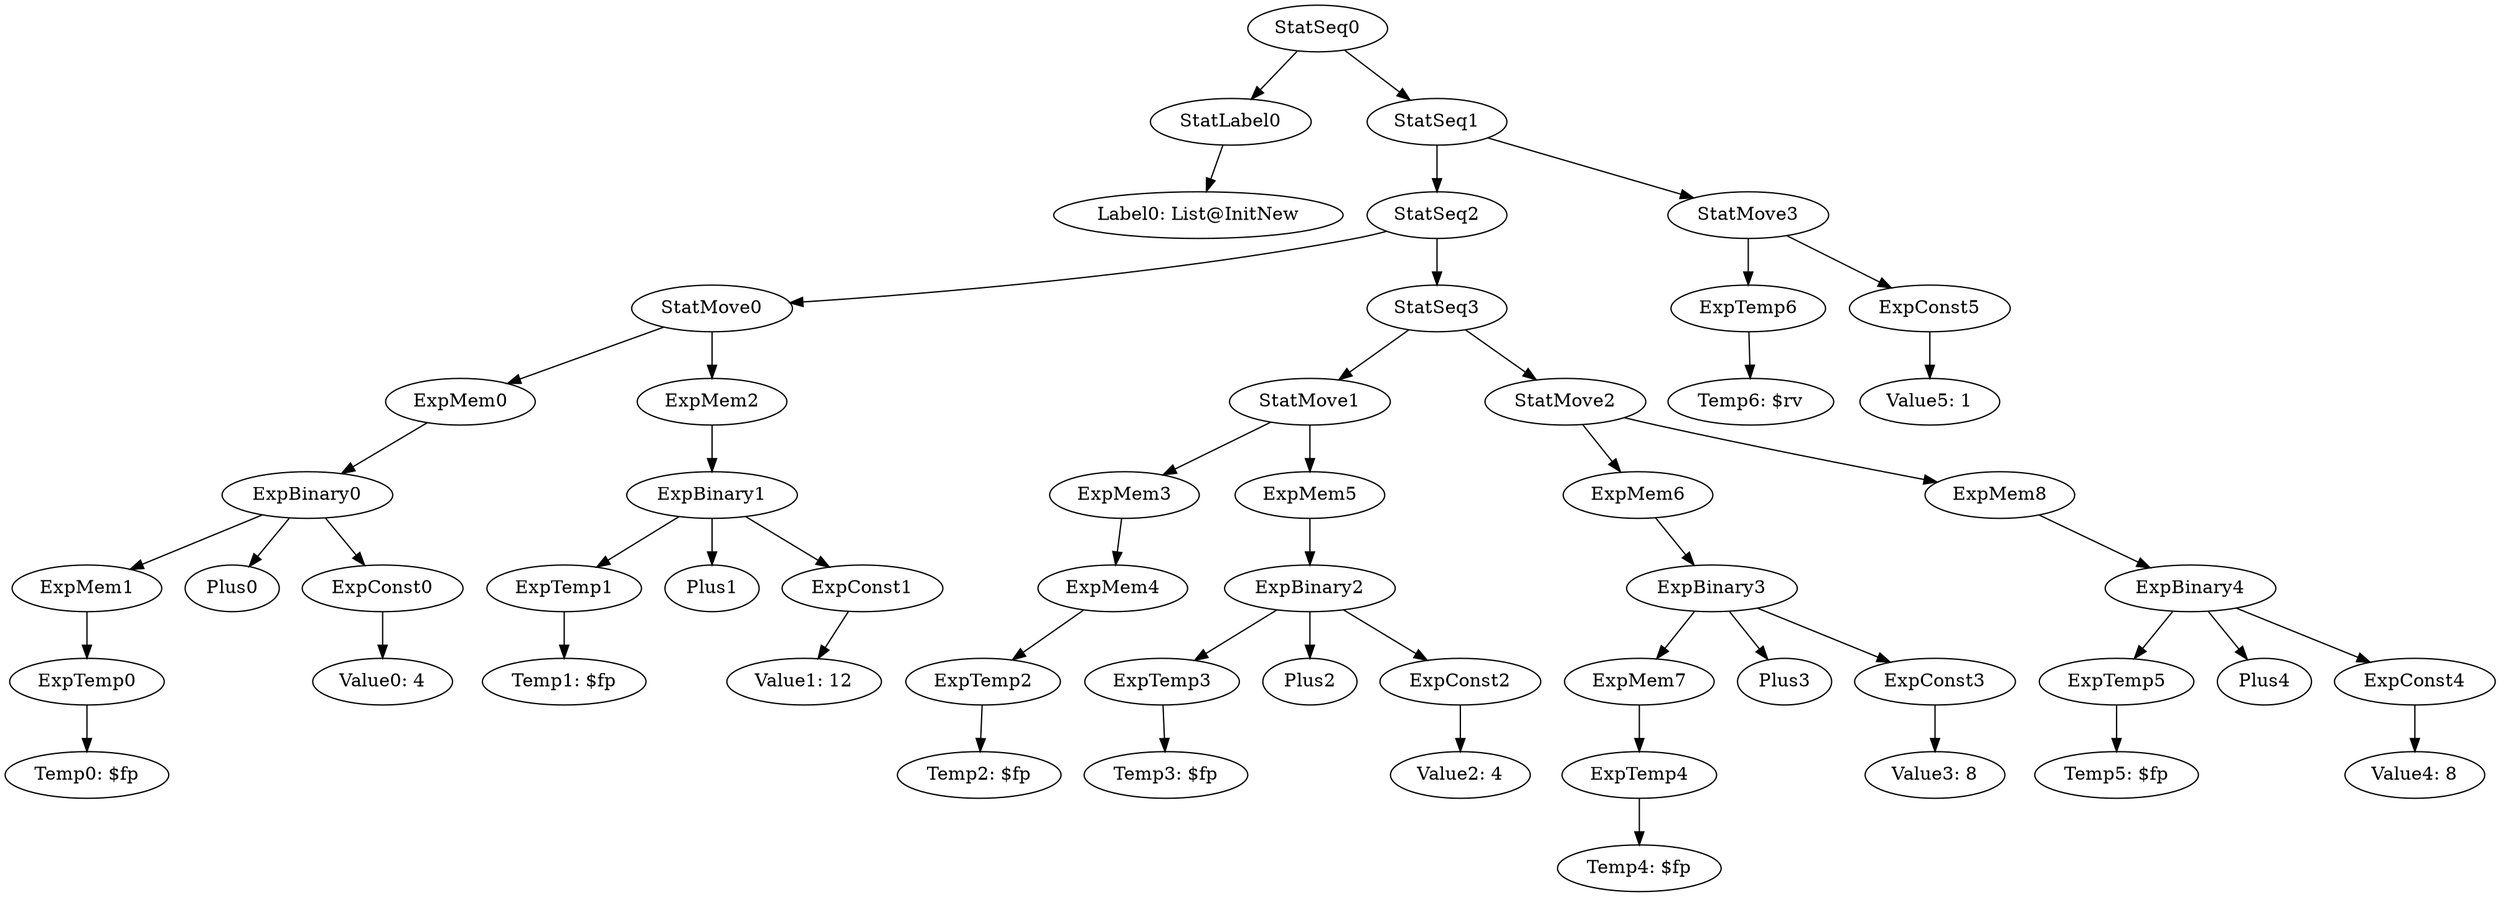 digraph {
	ordering = out;
	StatMove3 -> ExpTemp6;
	StatMove3 -> ExpConst5;
	ExpTemp6 -> "Temp6: $rv";
	ExpConst4 -> "Value4: 8";
	ExpBinary4 -> ExpTemp5;
	ExpBinary4 -> Plus4;
	ExpBinary4 -> ExpConst4;
	StatMove2 -> ExpMem6;
	StatMove2 -> ExpMem8;
	ExpMem6 -> ExpBinary3;
	ExpConst3 -> "Value3: 8";
	ExpConst5 -> "Value5: 1";
	ExpBinary3 -> ExpMem7;
	ExpBinary3 -> Plus3;
	ExpBinary3 -> ExpConst3;
	ExpTemp4 -> "Temp4: $fp";
	ExpBinary1 -> ExpTemp1;
	ExpBinary1 -> Plus1;
	ExpBinary1 -> ExpConst1;
	ExpMem0 -> ExpBinary0;
	ExpMem3 -> ExpMem4;
	StatMove0 -> ExpMem0;
	StatMove0 -> ExpMem2;
	StatSeq3 -> StatMove1;
	StatSeq3 -> StatMove2;
	ExpConst0 -> "Value0: 4";
	ExpMem1 -> ExpTemp0;
	StatLabel0 -> "Label0: List@InitNew";
	ExpTemp5 -> "Temp5: $fp";
	ExpTemp1 -> "Temp1: $fp";
	StatSeq0 -> StatLabel0;
	StatSeq0 -> StatSeq1;
	ExpTemp3 -> "Temp3: $fp";
	ExpMem7 -> ExpTemp4;
	ExpTemp0 -> "Temp0: $fp";
	ExpMem2 -> ExpBinary1;
	StatSeq1 -> StatSeq2;
	StatSeq1 -> StatMove3;
	ExpConst1 -> "Value1: 12";
	StatSeq2 -> StatMove0;
	StatSeq2 -> StatSeq3;
	ExpTemp2 -> "Temp2: $fp";
	ExpBinary0 -> ExpMem1;
	ExpBinary0 -> Plus0;
	ExpBinary0 -> ExpConst0;
	ExpMem4 -> ExpTemp2;
	ExpMem8 -> ExpBinary4;
	ExpBinary2 -> ExpTemp3;
	ExpBinary2 -> Plus2;
	ExpBinary2 -> ExpConst2;
	ExpConst2 -> "Value2: 4";
	StatMove1 -> ExpMem3;
	StatMove1 -> ExpMem5;
	ExpMem5 -> ExpBinary2;
}

